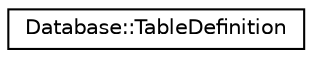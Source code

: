 digraph "Graphical Class Hierarchy"
{
 // LATEX_PDF_SIZE
  edge [fontname="Helvetica",fontsize="10",labelfontname="Helvetica",labelfontsize="10"];
  node [fontname="Helvetica",fontsize="10",shape=record];
  rankdir="LR";
  Node0 [label="Database::TableDefinition",height=0.2,width=0.4,color="black", fillcolor="white", style="filled",URL="$struct_database_1_1_table_definition.html",tooltip=" "];
}
